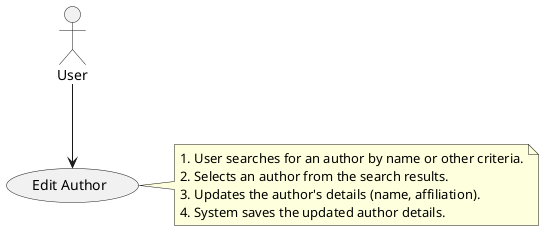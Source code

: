 @startuml EditAuthor
actor User

usecase "Edit Author" as UC6

User --> UC6

note right of UC6
  1. User searches for an author by name or other criteria.
  2. Selects an author from the search results.
  3. Updates the author's details (name, affiliation).
  4. System saves the updated author details.
end note
@enduml
